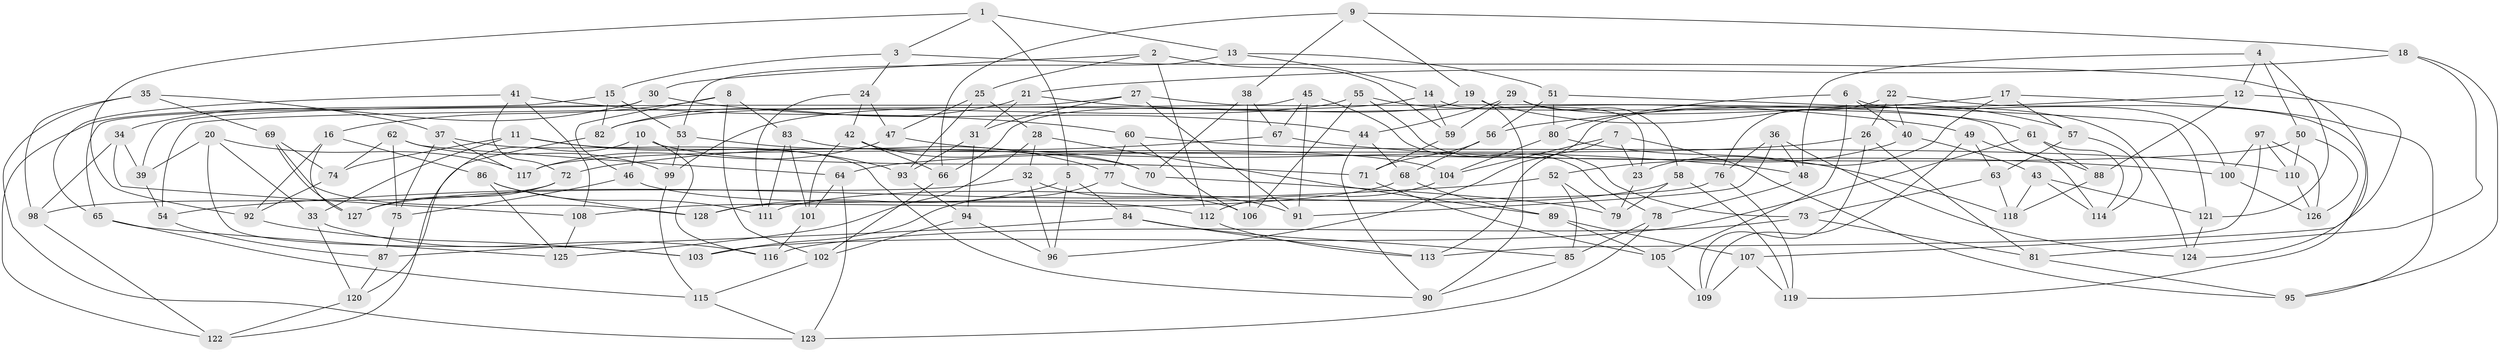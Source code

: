 // coarse degree distribution, {5: 0.19607843137254902, 4: 0.27450980392156865, 6: 0.11764705882352941, 3: 0.1568627450980392, 8: 0.0784313725490196, 14: 0.0196078431372549, 2: 0.0196078431372549, 9: 0.0392156862745098, 10: 0.0196078431372549, 11: 0.0196078431372549, 7: 0.058823529411764705}
// Generated by graph-tools (version 1.1) at 2025/01/03/04/25 22:01:05]
// undirected, 128 vertices, 256 edges
graph export_dot {
graph [start="1"]
  node [color=gray90,style=filled];
  1;
  2;
  3;
  4;
  5;
  6;
  7;
  8;
  9;
  10;
  11;
  12;
  13;
  14;
  15;
  16;
  17;
  18;
  19;
  20;
  21;
  22;
  23;
  24;
  25;
  26;
  27;
  28;
  29;
  30;
  31;
  32;
  33;
  34;
  35;
  36;
  37;
  38;
  39;
  40;
  41;
  42;
  43;
  44;
  45;
  46;
  47;
  48;
  49;
  50;
  51;
  52;
  53;
  54;
  55;
  56;
  57;
  58;
  59;
  60;
  61;
  62;
  63;
  64;
  65;
  66;
  67;
  68;
  69;
  70;
  71;
  72;
  73;
  74;
  75;
  76;
  77;
  78;
  79;
  80;
  81;
  82;
  83;
  84;
  85;
  86;
  87;
  88;
  89;
  90;
  91;
  92;
  93;
  94;
  95;
  96;
  97;
  98;
  99;
  100;
  101;
  102;
  103;
  104;
  105;
  106;
  107;
  108;
  109;
  110;
  111;
  112;
  113;
  114;
  115;
  116;
  117;
  118;
  119;
  120;
  121;
  122;
  123;
  124;
  125;
  126;
  127;
  128;
  1 -- 92;
  1 -- 5;
  1 -- 13;
  1 -- 3;
  2 -- 59;
  2 -- 30;
  2 -- 25;
  2 -- 112;
  3 -- 24;
  3 -- 15;
  3 -- 107;
  4 -- 12;
  4 -- 48;
  4 -- 121;
  4 -- 50;
  5 -- 96;
  5 -- 84;
  5 -- 128;
  6 -- 105;
  6 -- 100;
  6 -- 80;
  6 -- 40;
  7 -- 23;
  7 -- 95;
  7 -- 113;
  7 -- 104;
  8 -- 16;
  8 -- 102;
  8 -- 83;
  8 -- 46;
  9 -- 18;
  9 -- 19;
  9 -- 38;
  9 -- 66;
  10 -- 116;
  10 -- 120;
  10 -- 71;
  10 -- 46;
  11 -- 74;
  11 -- 93;
  11 -- 70;
  11 -- 33;
  12 -- 56;
  12 -- 124;
  12 -- 88;
  13 -- 53;
  13 -- 51;
  13 -- 14;
  14 -- 23;
  14 -- 59;
  14 -- 99;
  15 -- 82;
  15 -- 122;
  15 -- 53;
  16 -- 127;
  16 -- 86;
  16 -- 92;
  17 -- 95;
  17 -- 57;
  17 -- 96;
  17 -- 23;
  18 -- 81;
  18 -- 95;
  18 -- 21;
  19 -- 57;
  19 -- 90;
  19 -- 66;
  20 -- 117;
  20 -- 39;
  20 -- 103;
  20 -- 33;
  21 -- 82;
  21 -- 49;
  21 -- 31;
  22 -- 26;
  22 -- 76;
  22 -- 40;
  22 -- 119;
  23 -- 79;
  24 -- 47;
  24 -- 111;
  24 -- 42;
  25 -- 93;
  25 -- 47;
  25 -- 28;
  26 -- 64;
  26 -- 109;
  26 -- 81;
  27 -- 39;
  27 -- 31;
  27 -- 88;
  27 -- 91;
  28 -- 32;
  28 -- 125;
  28 -- 89;
  29 -- 124;
  29 -- 58;
  29 -- 44;
  29 -- 59;
  30 -- 65;
  30 -- 34;
  30 -- 44;
  31 -- 94;
  31 -- 93;
  32 -- 127;
  32 -- 96;
  32 -- 106;
  33 -- 120;
  33 -- 116;
  34 -- 98;
  34 -- 108;
  34 -- 39;
  35 -- 123;
  35 -- 37;
  35 -- 98;
  35 -- 69;
  36 -- 76;
  36 -- 124;
  36 -- 48;
  36 -- 91;
  37 -- 90;
  37 -- 75;
  37 -- 117;
  38 -- 70;
  38 -- 106;
  38 -- 67;
  39 -- 54;
  40 -- 43;
  40 -- 52;
  41 -- 72;
  41 -- 65;
  41 -- 60;
  41 -- 108;
  42 -- 70;
  42 -- 101;
  42 -- 66;
  43 -- 121;
  43 -- 118;
  43 -- 114;
  44 -- 68;
  44 -- 90;
  45 -- 91;
  45 -- 54;
  45 -- 78;
  45 -- 67;
  46 -- 75;
  46 -- 112;
  47 -- 48;
  47 -- 117;
  48 -- 78;
  49 -- 114;
  49 -- 63;
  49 -- 109;
  50 -- 110;
  50 -- 126;
  50 -- 117;
  51 -- 56;
  51 -- 80;
  51 -- 121;
  52 -- 79;
  52 -- 54;
  52 -- 85;
  53 -- 99;
  53 -- 77;
  54 -- 87;
  55 -- 61;
  55 -- 106;
  55 -- 73;
  55 -- 82;
  56 -- 71;
  56 -- 68;
  57 -- 114;
  57 -- 63;
  58 -- 79;
  58 -- 111;
  58 -- 119;
  59 -- 71;
  60 -- 110;
  60 -- 77;
  60 -- 106;
  61 -- 88;
  61 -- 114;
  61 -- 103;
  62 -- 64;
  62 -- 74;
  62 -- 99;
  62 -- 75;
  63 -- 118;
  63 -- 73;
  64 -- 101;
  64 -- 123;
  65 -- 115;
  65 -- 125;
  66 -- 102;
  67 -- 100;
  67 -- 72;
  68 -- 108;
  68 -- 89;
  69 -- 74;
  69 -- 128;
  69 -- 127;
  70 -- 79;
  71 -- 105;
  72 -- 98;
  72 -- 127;
  73 -- 116;
  73 -- 81;
  74 -- 92;
  75 -- 87;
  76 -- 128;
  76 -- 119;
  77 -- 91;
  77 -- 103;
  78 -- 85;
  78 -- 123;
  80 -- 118;
  80 -- 104;
  81 -- 95;
  82 -- 122;
  83 -- 101;
  83 -- 111;
  83 -- 104;
  84 -- 113;
  84 -- 85;
  84 -- 87;
  85 -- 90;
  86 -- 125;
  86 -- 111;
  86 -- 128;
  87 -- 120;
  88 -- 118;
  89 -- 107;
  89 -- 105;
  92 -- 103;
  93 -- 94;
  94 -- 102;
  94 -- 96;
  97 -- 126;
  97 -- 110;
  97 -- 113;
  97 -- 100;
  98 -- 122;
  99 -- 115;
  100 -- 126;
  101 -- 116;
  102 -- 115;
  104 -- 112;
  105 -- 109;
  107 -- 119;
  107 -- 109;
  108 -- 125;
  110 -- 126;
  112 -- 113;
  115 -- 123;
  120 -- 122;
  121 -- 124;
}
